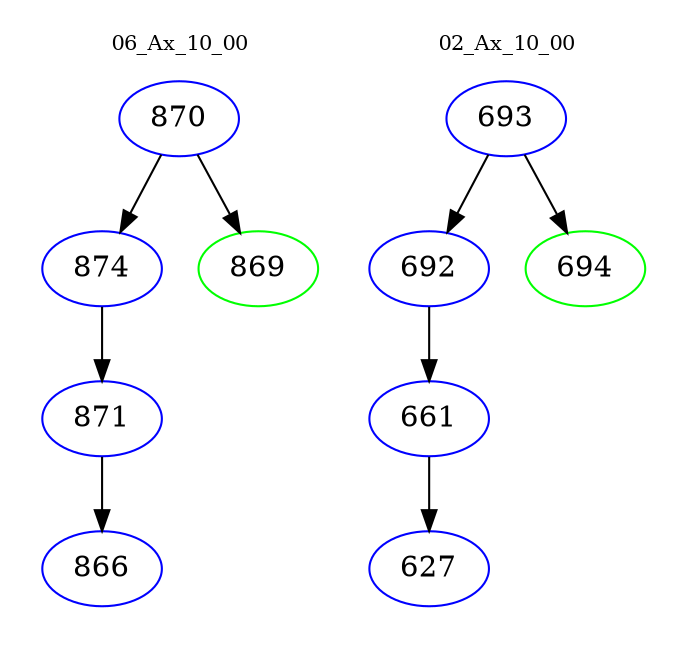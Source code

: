 digraph{
subgraph cluster_0 {
color = white
label = "06_Ax_10_00";
fontsize=10;
T0_870 [label="870", color="blue"]
T0_870 -> T0_874 [color="black"]
T0_874 [label="874", color="blue"]
T0_874 -> T0_871 [color="black"]
T0_871 [label="871", color="blue"]
T0_871 -> T0_866 [color="black"]
T0_866 [label="866", color="blue"]
T0_870 -> T0_869 [color="black"]
T0_869 [label="869", color="green"]
}
subgraph cluster_1 {
color = white
label = "02_Ax_10_00";
fontsize=10;
T1_693 [label="693", color="blue"]
T1_693 -> T1_692 [color="black"]
T1_692 [label="692", color="blue"]
T1_692 -> T1_661 [color="black"]
T1_661 [label="661", color="blue"]
T1_661 -> T1_627 [color="black"]
T1_627 [label="627", color="blue"]
T1_693 -> T1_694 [color="black"]
T1_694 [label="694", color="green"]
}
}
